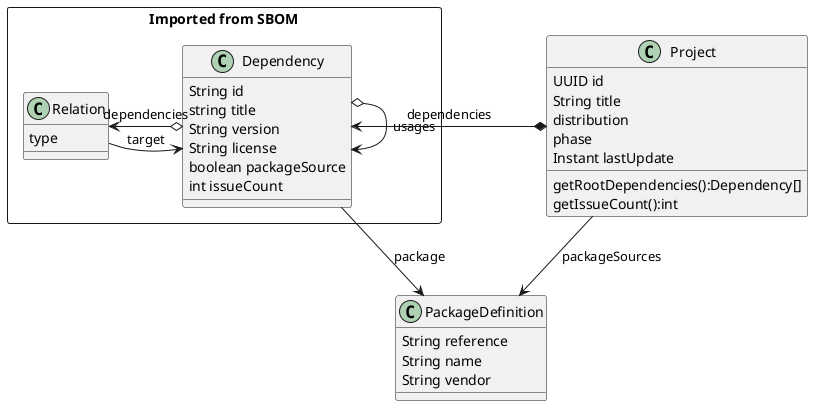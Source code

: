 @startuml

class PackageDefinition {
    String reference
    String name
    String vendor
}

package "Imported from SBOM" <<rectangle>> {
    class Dependency {
        String id
        string title
        String version
        String license
        boolean packageSource
        int issueCount
    }
    Dependency o-> Relation: dependencies
    Dependency o-> Dependency: usages
    Dependency --> PackageDefinition: package

    class Relation {
        type
    }
    Relation -> Dependency: target
}

class Project {
    UUID id
    String title
    distribution
    phase
    Instant lastUpdate
    getRootDependencies():Dependency[]
    getIssueCount():int
}
Project *-> Dependency: dependencies
Project --> PackageDefinition: packageSources

@enduml
